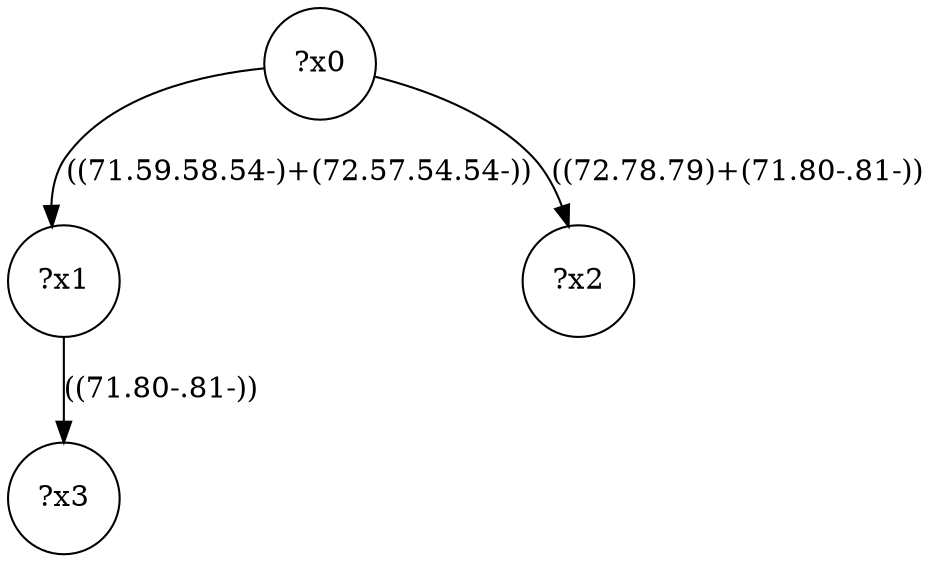 digraph g {
	x0 [shape=circle, label="?x0"];
	x1 [shape=circle, label="?x1"];
	x0 -> x1 [label="((71.59.58.54-)+(72.57.54.54-))"];
	x2 [shape=circle, label="?x2"];
	x0 -> x2 [label="((72.78.79)+(71.80-.81-))"];
	x3 [shape=circle, label="?x3"];
	x1 -> x3 [label="((71.80-.81-))"];
}
